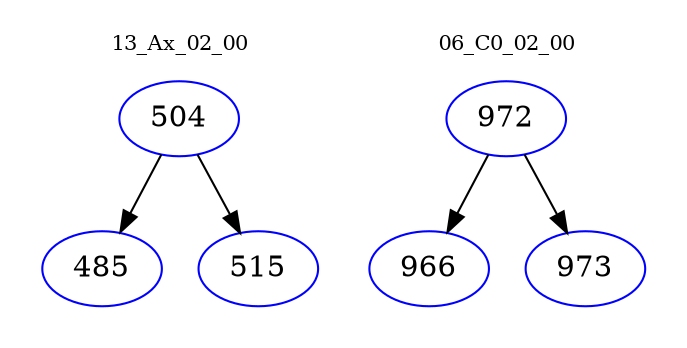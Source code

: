 digraph{
subgraph cluster_0 {
color = white
label = "13_Ax_02_00";
fontsize=10;
T0_504 [label="504", color="blue"]
T0_504 -> T0_485 [color="black"]
T0_485 [label="485", color="blue"]
T0_504 -> T0_515 [color="black"]
T0_515 [label="515", color="blue"]
}
subgraph cluster_1 {
color = white
label = "06_C0_02_00";
fontsize=10;
T1_972 [label="972", color="blue"]
T1_972 -> T1_966 [color="black"]
T1_966 [label="966", color="blue"]
T1_972 -> T1_973 [color="black"]
T1_973 [label="973", color="blue"]
}
}
